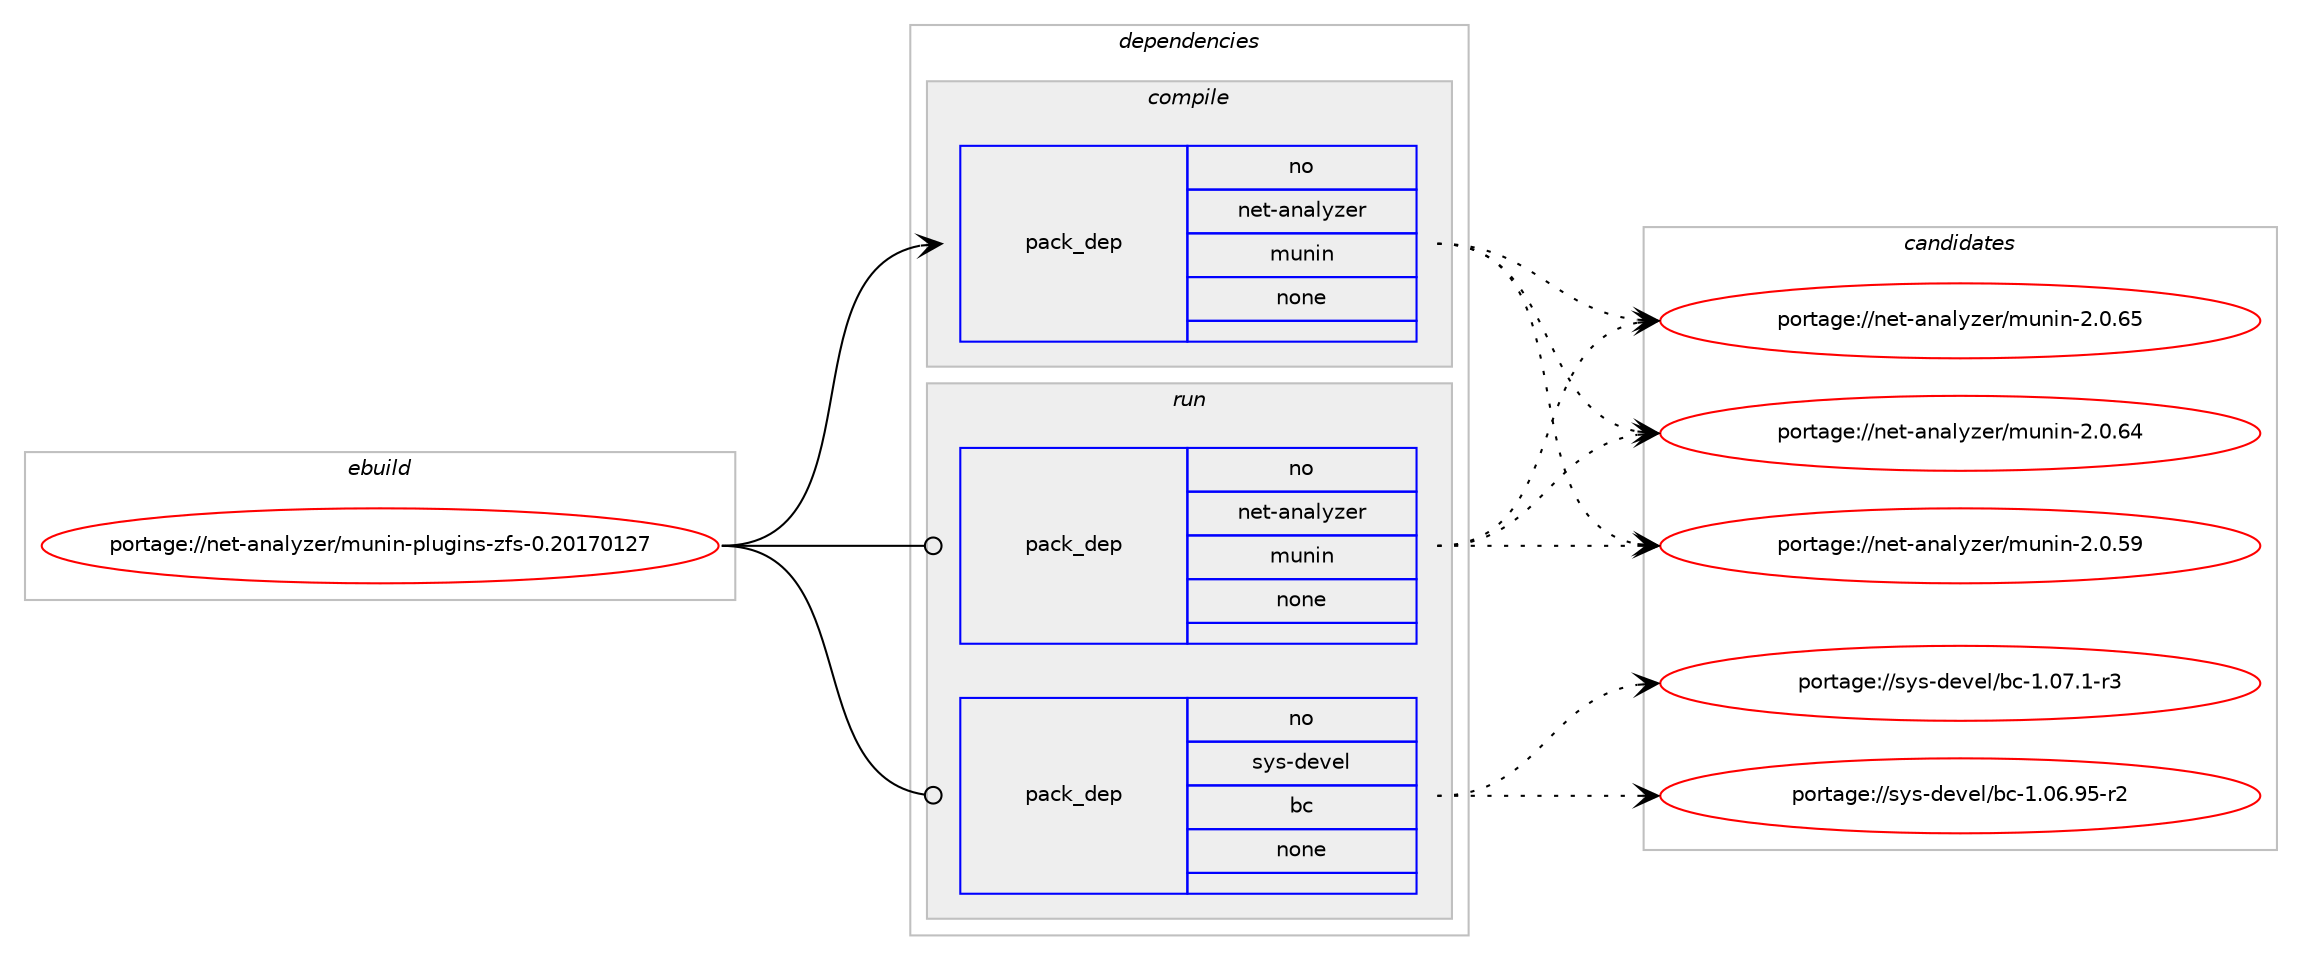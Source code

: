 digraph prolog {

# *************
# Graph options
# *************

newrank=true;
concentrate=true;
compound=true;
graph [rankdir=LR,fontname=Helvetica,fontsize=10,ranksep=1.5];#, ranksep=2.5, nodesep=0.2];
edge  [arrowhead=vee];
node  [fontname=Helvetica,fontsize=10];

# **********
# The ebuild
# **********

subgraph cluster_leftcol {
color=gray;
rank=same;
label=<<i>ebuild</i>>;
id [label="portage://net-analyzer/munin-plugins-zfs-0.20170127", color=red, width=4, href="../net-analyzer/munin-plugins-zfs-0.20170127.svg"];
}

# ****************
# The dependencies
# ****************

subgraph cluster_midcol {
color=gray;
label=<<i>dependencies</i>>;
subgraph cluster_compile {
fillcolor="#eeeeee";
style=filled;
label=<<i>compile</i>>;
subgraph pack3103 {
dependency3825 [label=<<TABLE BORDER="0" CELLBORDER="1" CELLSPACING="0" CELLPADDING="4" WIDTH="220"><TR><TD ROWSPAN="6" CELLPADDING="30">pack_dep</TD></TR><TR><TD WIDTH="110">no</TD></TR><TR><TD>net-analyzer</TD></TR><TR><TD>munin</TD></TR><TR><TD>none</TD></TR><TR><TD></TD></TR></TABLE>>, shape=none, color=blue];
}
id:e -> dependency3825:w [weight=20,style="solid",arrowhead="vee"];
}
subgraph cluster_compileandrun {
fillcolor="#eeeeee";
style=filled;
label=<<i>compile and run</i>>;
}
subgraph cluster_run {
fillcolor="#eeeeee";
style=filled;
label=<<i>run</i>>;
subgraph pack3104 {
dependency3826 [label=<<TABLE BORDER="0" CELLBORDER="1" CELLSPACING="0" CELLPADDING="4" WIDTH="220"><TR><TD ROWSPAN="6" CELLPADDING="30">pack_dep</TD></TR><TR><TD WIDTH="110">no</TD></TR><TR><TD>net-analyzer</TD></TR><TR><TD>munin</TD></TR><TR><TD>none</TD></TR><TR><TD></TD></TR></TABLE>>, shape=none, color=blue];
}
id:e -> dependency3826:w [weight=20,style="solid",arrowhead="odot"];
subgraph pack3105 {
dependency3827 [label=<<TABLE BORDER="0" CELLBORDER="1" CELLSPACING="0" CELLPADDING="4" WIDTH="220"><TR><TD ROWSPAN="6" CELLPADDING="30">pack_dep</TD></TR><TR><TD WIDTH="110">no</TD></TR><TR><TD>sys-devel</TD></TR><TR><TD>bc</TD></TR><TR><TD>none</TD></TR><TR><TD></TD></TR></TABLE>>, shape=none, color=blue];
}
id:e -> dependency3827:w [weight=20,style="solid",arrowhead="odot"];
}
}

# **************
# The candidates
# **************

subgraph cluster_choices {
rank=same;
color=gray;
label=<<i>candidates</i>>;

subgraph choice3103 {
color=black;
nodesep=1;
choice1101011164597110971081211221011144710911711010511045504648465453 [label="portage://net-analyzer/munin-2.0.65", color=red, width=4,href="../net-analyzer/munin-2.0.65.svg"];
choice1101011164597110971081211221011144710911711010511045504648465452 [label="portage://net-analyzer/munin-2.0.64", color=red, width=4,href="../net-analyzer/munin-2.0.64.svg"];
choice1101011164597110971081211221011144710911711010511045504648465357 [label="portage://net-analyzer/munin-2.0.59", color=red, width=4,href="../net-analyzer/munin-2.0.59.svg"];
dependency3825:e -> choice1101011164597110971081211221011144710911711010511045504648465453:w [style=dotted,weight="100"];
dependency3825:e -> choice1101011164597110971081211221011144710911711010511045504648465452:w [style=dotted,weight="100"];
dependency3825:e -> choice1101011164597110971081211221011144710911711010511045504648465357:w [style=dotted,weight="100"];
}
subgraph choice3104 {
color=black;
nodesep=1;
choice1101011164597110971081211221011144710911711010511045504648465453 [label="portage://net-analyzer/munin-2.0.65", color=red, width=4,href="../net-analyzer/munin-2.0.65.svg"];
choice1101011164597110971081211221011144710911711010511045504648465452 [label="portage://net-analyzer/munin-2.0.64", color=red, width=4,href="../net-analyzer/munin-2.0.64.svg"];
choice1101011164597110971081211221011144710911711010511045504648465357 [label="portage://net-analyzer/munin-2.0.59", color=red, width=4,href="../net-analyzer/munin-2.0.59.svg"];
dependency3826:e -> choice1101011164597110971081211221011144710911711010511045504648465453:w [style=dotted,weight="100"];
dependency3826:e -> choice1101011164597110971081211221011144710911711010511045504648465452:w [style=dotted,weight="100"];
dependency3826:e -> choice1101011164597110971081211221011144710911711010511045504648465357:w [style=dotted,weight="100"];
}
subgraph choice3105 {
color=black;
nodesep=1;
choice11512111545100101118101108479899454946485546494511451 [label="portage://sys-devel/bc-1.07.1-r3", color=red, width=4,href="../sys-devel/bc-1.07.1-r3.svg"];
choice1151211154510010111810110847989945494648544657534511450 [label="portage://sys-devel/bc-1.06.95-r2", color=red, width=4,href="../sys-devel/bc-1.06.95-r2.svg"];
dependency3827:e -> choice11512111545100101118101108479899454946485546494511451:w [style=dotted,weight="100"];
dependency3827:e -> choice1151211154510010111810110847989945494648544657534511450:w [style=dotted,weight="100"];
}
}

}
